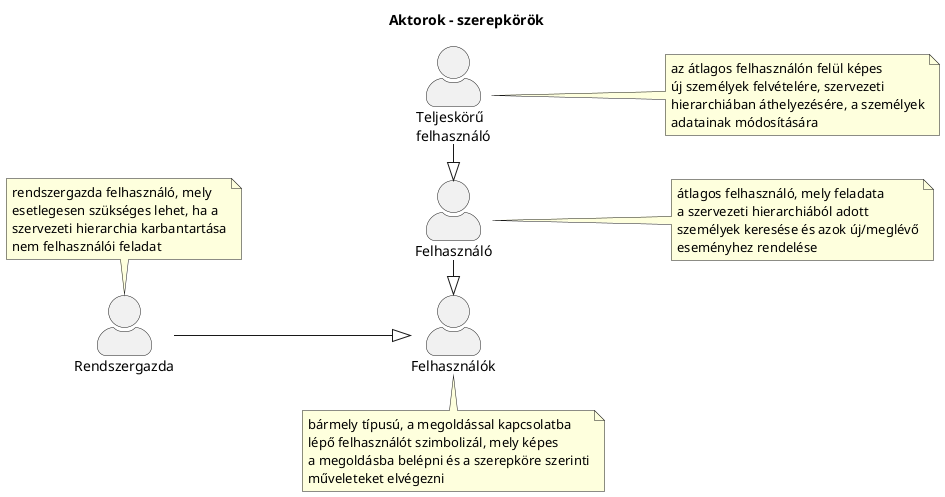 @startuml

title Aktorok - szerepkörök

skinparam actorStyle awesome
left to right direction

"Teljeskörű \nfelhasználó" as SuperUser
"Felhasználó" as User
"Felhasználók" as Users
"Rendszergazda" as Admin

    Admin --|> Users
    note top of Admin
        rendszergazda felhasználó, mely
        esetlegesen szükséges lehet, ha a
        szervezeti hierarchia karbantartása
        nem felhasználói feladat
    end note
    User -|> Users
    note right of User
        átlagos felhasználó, mely feladata
        a szervezeti hierarchiából adott
        személyek keresése és azok új/meglévő
        eseményhez rendelése
    end note
    SuperUser -|> User
    note right of SuperUser
        az átlagos felhasználón felül képes
        új személyek felvételére, szervezeti
        hierarchiában áthelyezésére, a személyek
        adatainak módosítására
    end note
    note bottom of Users
        bármely típusú, a megoldással kapcsolatba
        lépő felhasználót szimbolizál, mely képes
        a megoldásba belépni és a szerepköre szerinti
        műveleteket elvégezni
    end note



@enduml